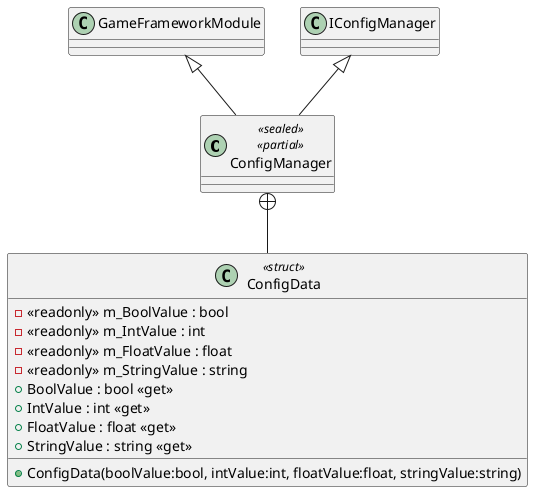 @startuml
class ConfigManager <<sealed>> <<partial>> {
}
class ConfigData <<struct>> {
    - <<readonly>> m_BoolValue : bool
    - <<readonly>> m_IntValue : int
    - <<readonly>> m_FloatValue : float
    - <<readonly>> m_StringValue : string
    + ConfigData(boolValue:bool, intValue:int, floatValue:float, stringValue:string)
    + BoolValue : bool <<get>>
    + IntValue : int <<get>>
    + FloatValue : float <<get>>
    + StringValue : string <<get>>
}
GameFrameworkModule <|-- ConfigManager
IConfigManager <|-- ConfigManager
ConfigManager +-- ConfigData
@enduml
